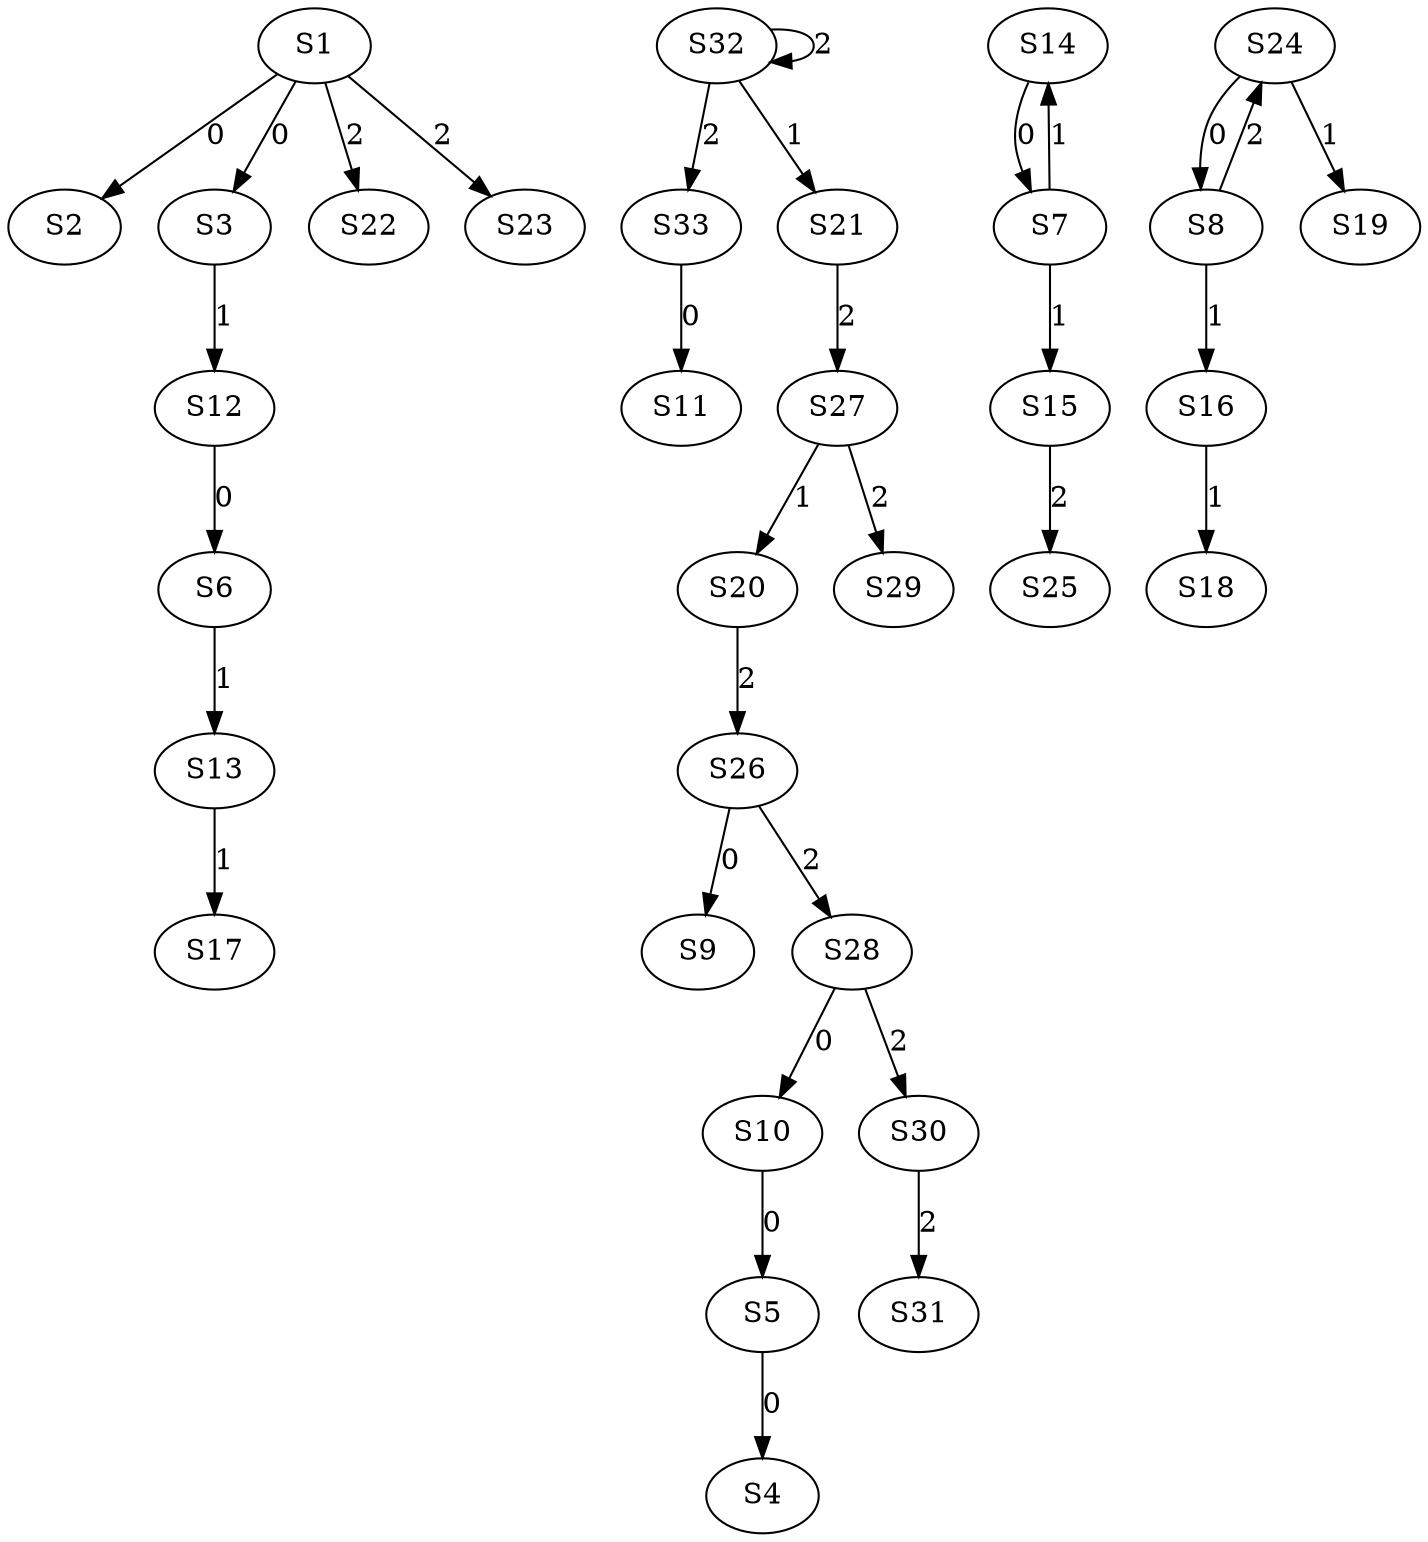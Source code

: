 strict digraph {
	S1 -> S2 [ label = 0 ];
	S1 -> S3 [ label = 0 ];
	S5 -> S4 [ label = 0 ];
	S10 -> S5 [ label = 0 ];
	S12 -> S6 [ label = 0 ];
	S14 -> S7 [ label = 0 ];
	S24 -> S8 [ label = 0 ];
	S26 -> S9 [ label = 0 ];
	S28 -> S10 [ label = 0 ];
	S33 -> S11 [ label = 0 ];
	S3 -> S12 [ label = 1 ];
	S6 -> S13 [ label = 1 ];
	S7 -> S14 [ label = 1 ];
	S7 -> S15 [ label = 1 ];
	S8 -> S16 [ label = 1 ];
	S13 -> S17 [ label = 1 ];
	S16 -> S18 [ label = 1 ];
	S24 -> S19 [ label = 1 ];
	S27 -> S20 [ label = 1 ];
	S32 -> S21 [ label = 1 ];
	S1 -> S22 [ label = 2 ];
	S1 -> S23 [ label = 2 ];
	S8 -> S24 [ label = 2 ];
	S15 -> S25 [ label = 2 ];
	S20 -> S26 [ label = 2 ];
	S21 -> S27 [ label = 2 ];
	S26 -> S28 [ label = 2 ];
	S27 -> S29 [ label = 2 ];
	S28 -> S30 [ label = 2 ];
	S30 -> S31 [ label = 2 ];
	S32 -> S32 [ label = 2 ];
	S32 -> S33 [ label = 2 ];
}
